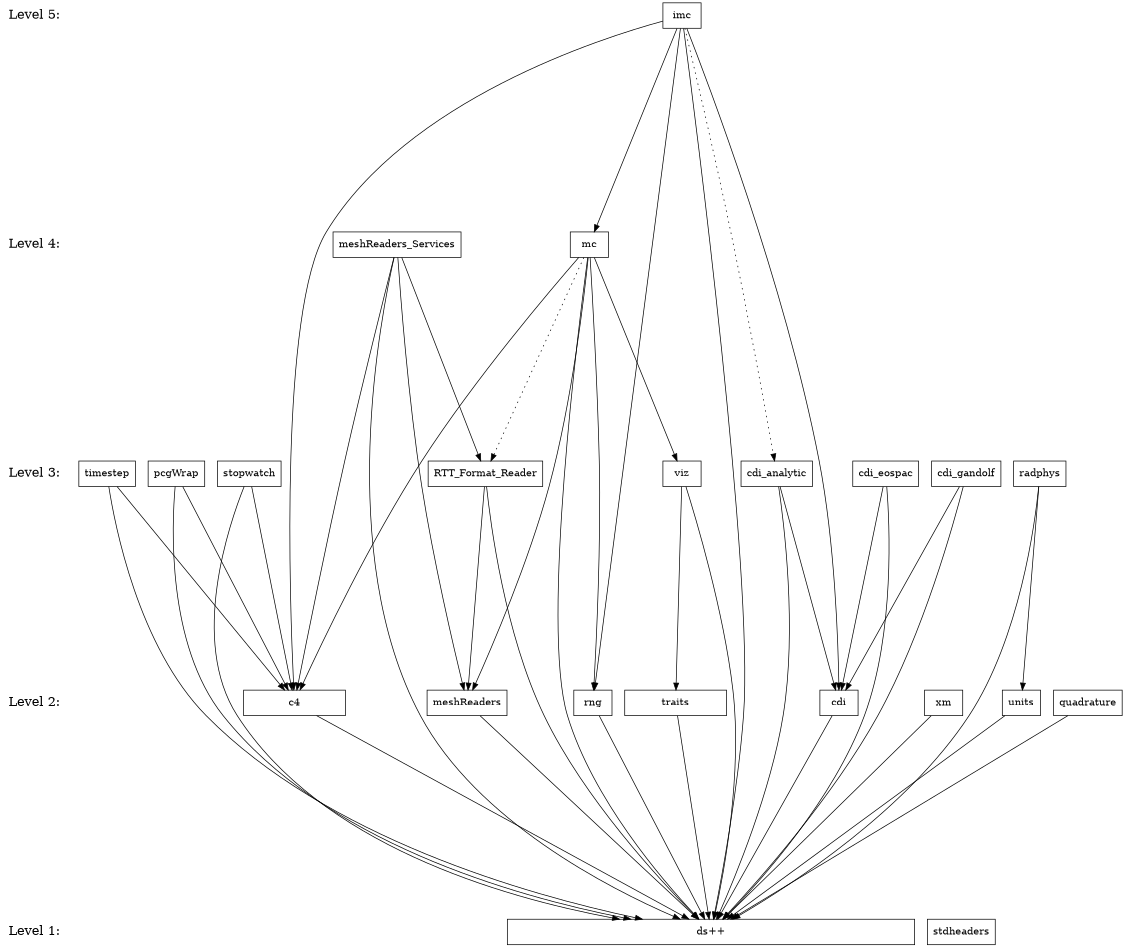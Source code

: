 digraph draco_level {
    /* graph attributes */
    center=1;
    size="7.5,10";
    ranksep=4;
    
    /* levels */
    level1 [shape=plaintext, label="Level 1:", fontsize=18];
    level2 [shape=plaintext, label="Level 2:", fontsize=18];
    level3 [shape=plaintext, label="Level 3:", fontsize=18];
    level4 [shape=plaintext, label="Level 4:", fontsize=18];
    level5 [shape=plaintext, label="Level 5:", fontsize=18];
    
    level5 -> level4 -> level3 -> level2 -> level1 [style=invis];
    
    /* packages */
    
    /* level 1 */
    dsxx [shape=box, label="ds++", width=8];
    stdheaders [shape=box, label="stdheaders"];
    
    /* level 2 */
    traits [shape=box, label="traits" width=2];
    xm [shape=box, label="xm"];
    c4 [shape=box, label="c4", width=2];
    rng [shape=box, label="rng"];
    units [shape=box, label="units"];
    cdi [shape=box, label="cdi"];
    quad [shape=box, label="quadrature"];
    meshread [shape=box, label="meshReaders"];
    
    /* level 3 */
    viz [shape=box, label="viz"];
    radphys [shape=box, label="radphys"];
    timestep [shape=box, label="timestep"];
    cdianal [shape=box, label="cdi_analytic"];
    cdieos [shape=box, label="cdi_eospac"];
    cdigan [shape=box, label="cdi_gandolf"];
    pcg [shape=box, label="pcgWrap"];
    stop [shape=box, label="stopwatch"];
    rttread [shape=box, label="RTT_Format_Reader"];
    
    /* level 4 */
    mc [shape=box, label="mc"];
    meshservice [shape=box, label="meshReaders_Services"];

    /* level 5 */
    imc [shape=box, label="imc"];
    
    /* dependencies */
    {rank=same; level1 stdheaders dsxx};
    {rank=same; level2 traits xm c4 rng units meshread cdi quad};
    {rank=same; level3 rttread viz radphys timestep cdianal cdieos cdigan pcg stop};
    {rank=same; level4 mc meshservice};
    {rank=same; level5 imc};
    
    /* draco packages */
    
    /* level 2 */
    xm          -> {dsxx};
    units       -> {dsxx};
    traits      -> {dsxx};
    c4          -> {dsxx};
    rng         -> {dsxx};
    cdi         -> {dsxx};
    meshread    -> {dsxx};
    quad        -> {dsxx};
    
    /* level 3 */
    viz         -> {traits dsxx};
    timestep    -> {c4 dsxx};
    stop        -> {c4 dsxx};
    radphys     -> {units dsxx};
    pcg         -> {c4 dsxx};
    cdianal     -> {cdi dsxx};
    cdieos      -> {cdi dsxx};
    cdigan      -> {cdi dsxx};
    rttread     -> {meshread dsxx};

    /* level 4 */
    mc          -> {viz meshread rng c4 dsxx};
    mc          -> {rttread} [style=dotted];
    meshservice -> {rttread meshread c4 dsxx};

    /* level 5 */
    imc         -> {mc cdi rng c4 dsxx};
    imc         -> {cdianal} [style=dotted];
}

